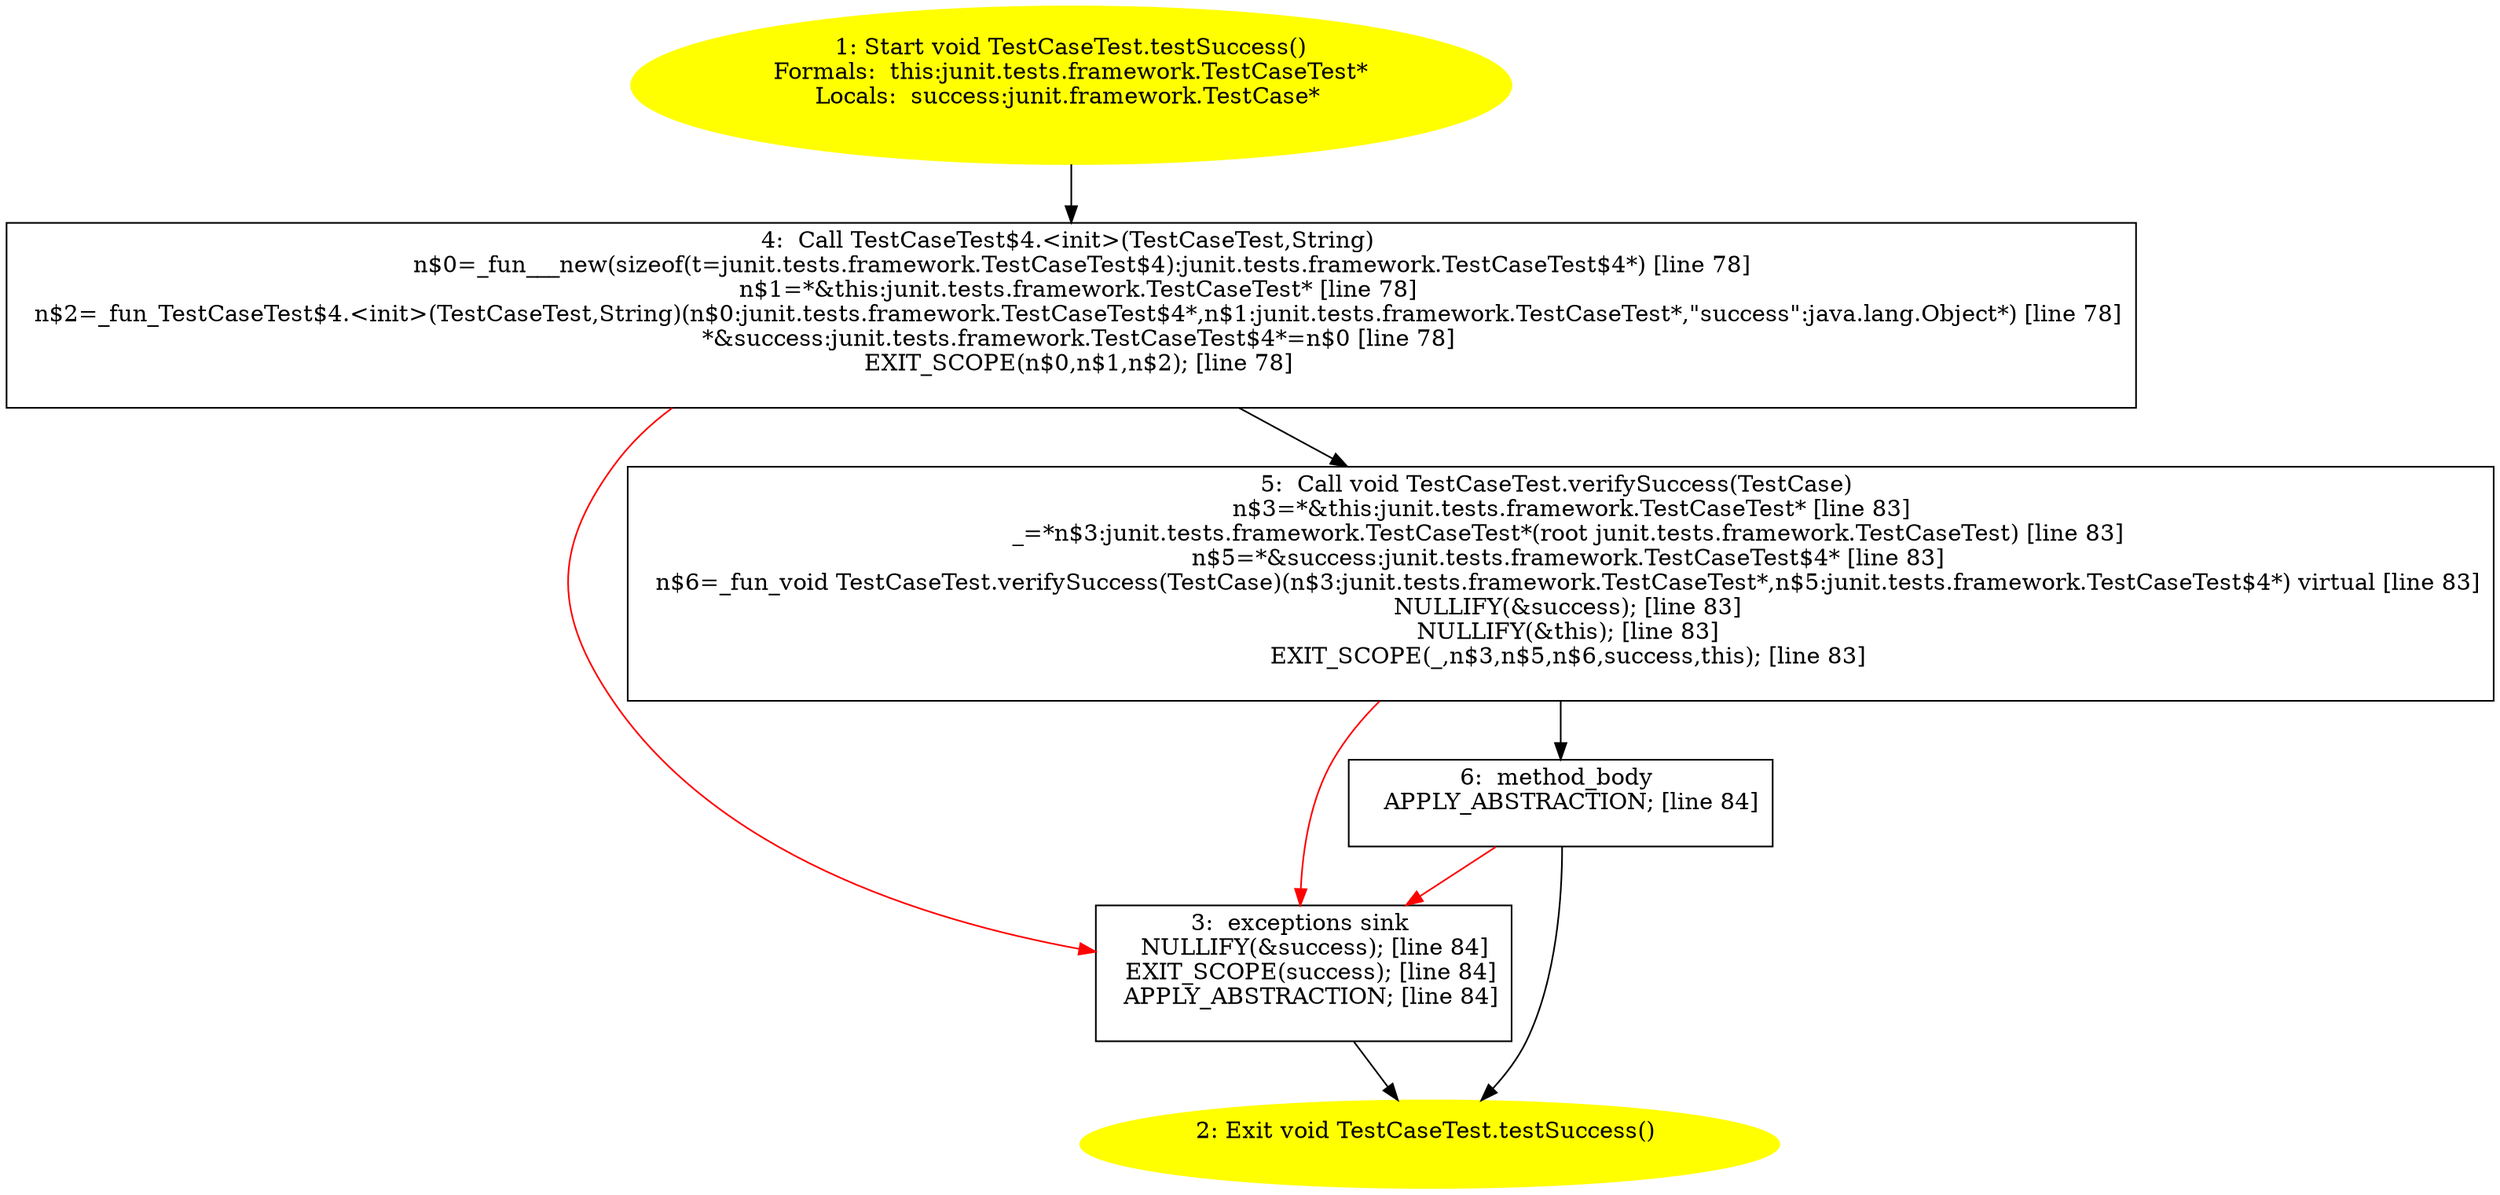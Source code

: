/* @generated */
digraph cfg {
"junit.tests.framework.TestCaseTest.testSuccess():void.af108779d6c40e96e035d855ae064ee0_1" [label="1: Start void TestCaseTest.testSuccess()\nFormals:  this:junit.tests.framework.TestCaseTest*\nLocals:  success:junit.framework.TestCase* \n  " color=yellow style=filled]
	

	 "junit.tests.framework.TestCaseTest.testSuccess():void.af108779d6c40e96e035d855ae064ee0_1" -> "junit.tests.framework.TestCaseTest.testSuccess():void.af108779d6c40e96e035d855ae064ee0_4" ;
"junit.tests.framework.TestCaseTest.testSuccess():void.af108779d6c40e96e035d855ae064ee0_2" [label="2: Exit void TestCaseTest.testSuccess() \n  " color=yellow style=filled]
	

"junit.tests.framework.TestCaseTest.testSuccess():void.af108779d6c40e96e035d855ae064ee0_3" [label="3:  exceptions sink \n   NULLIFY(&success); [line 84]\n  EXIT_SCOPE(success); [line 84]\n  APPLY_ABSTRACTION; [line 84]\n " shape="box"]
	

	 "junit.tests.framework.TestCaseTest.testSuccess():void.af108779d6c40e96e035d855ae064ee0_3" -> "junit.tests.framework.TestCaseTest.testSuccess():void.af108779d6c40e96e035d855ae064ee0_2" ;
"junit.tests.framework.TestCaseTest.testSuccess():void.af108779d6c40e96e035d855ae064ee0_4" [label="4:  Call TestCaseTest$4.<init>(TestCaseTest,String) \n   n$0=_fun___new(sizeof(t=junit.tests.framework.TestCaseTest$4):junit.tests.framework.TestCaseTest$4*) [line 78]\n  n$1=*&this:junit.tests.framework.TestCaseTest* [line 78]\n  n$2=_fun_TestCaseTest$4.<init>(TestCaseTest,String)(n$0:junit.tests.framework.TestCaseTest$4*,n$1:junit.tests.framework.TestCaseTest*,\"success\":java.lang.Object*) [line 78]\n  *&success:junit.tests.framework.TestCaseTest$4*=n$0 [line 78]\n  EXIT_SCOPE(n$0,n$1,n$2); [line 78]\n " shape="box"]
	

	 "junit.tests.framework.TestCaseTest.testSuccess():void.af108779d6c40e96e035d855ae064ee0_4" -> "junit.tests.framework.TestCaseTest.testSuccess():void.af108779d6c40e96e035d855ae064ee0_5" ;
	 "junit.tests.framework.TestCaseTest.testSuccess():void.af108779d6c40e96e035d855ae064ee0_4" -> "junit.tests.framework.TestCaseTest.testSuccess():void.af108779d6c40e96e035d855ae064ee0_3" [color="red" ];
"junit.tests.framework.TestCaseTest.testSuccess():void.af108779d6c40e96e035d855ae064ee0_5" [label="5:  Call void TestCaseTest.verifySuccess(TestCase) \n   n$3=*&this:junit.tests.framework.TestCaseTest* [line 83]\n  _=*n$3:junit.tests.framework.TestCaseTest*(root junit.tests.framework.TestCaseTest) [line 83]\n  n$5=*&success:junit.tests.framework.TestCaseTest$4* [line 83]\n  n$6=_fun_void TestCaseTest.verifySuccess(TestCase)(n$3:junit.tests.framework.TestCaseTest*,n$5:junit.tests.framework.TestCaseTest$4*) virtual [line 83]\n  NULLIFY(&success); [line 83]\n  NULLIFY(&this); [line 83]\n  EXIT_SCOPE(_,n$3,n$5,n$6,success,this); [line 83]\n " shape="box"]
	

	 "junit.tests.framework.TestCaseTest.testSuccess():void.af108779d6c40e96e035d855ae064ee0_5" -> "junit.tests.framework.TestCaseTest.testSuccess():void.af108779d6c40e96e035d855ae064ee0_6" ;
	 "junit.tests.framework.TestCaseTest.testSuccess():void.af108779d6c40e96e035d855ae064ee0_5" -> "junit.tests.framework.TestCaseTest.testSuccess():void.af108779d6c40e96e035d855ae064ee0_3" [color="red" ];
"junit.tests.framework.TestCaseTest.testSuccess():void.af108779d6c40e96e035d855ae064ee0_6" [label="6:  method_body \n   APPLY_ABSTRACTION; [line 84]\n " shape="box"]
	

	 "junit.tests.framework.TestCaseTest.testSuccess():void.af108779d6c40e96e035d855ae064ee0_6" -> "junit.tests.framework.TestCaseTest.testSuccess():void.af108779d6c40e96e035d855ae064ee0_2" ;
	 "junit.tests.framework.TestCaseTest.testSuccess():void.af108779d6c40e96e035d855ae064ee0_6" -> "junit.tests.framework.TestCaseTest.testSuccess():void.af108779d6c40e96e035d855ae064ee0_3" [color="red" ];
}
